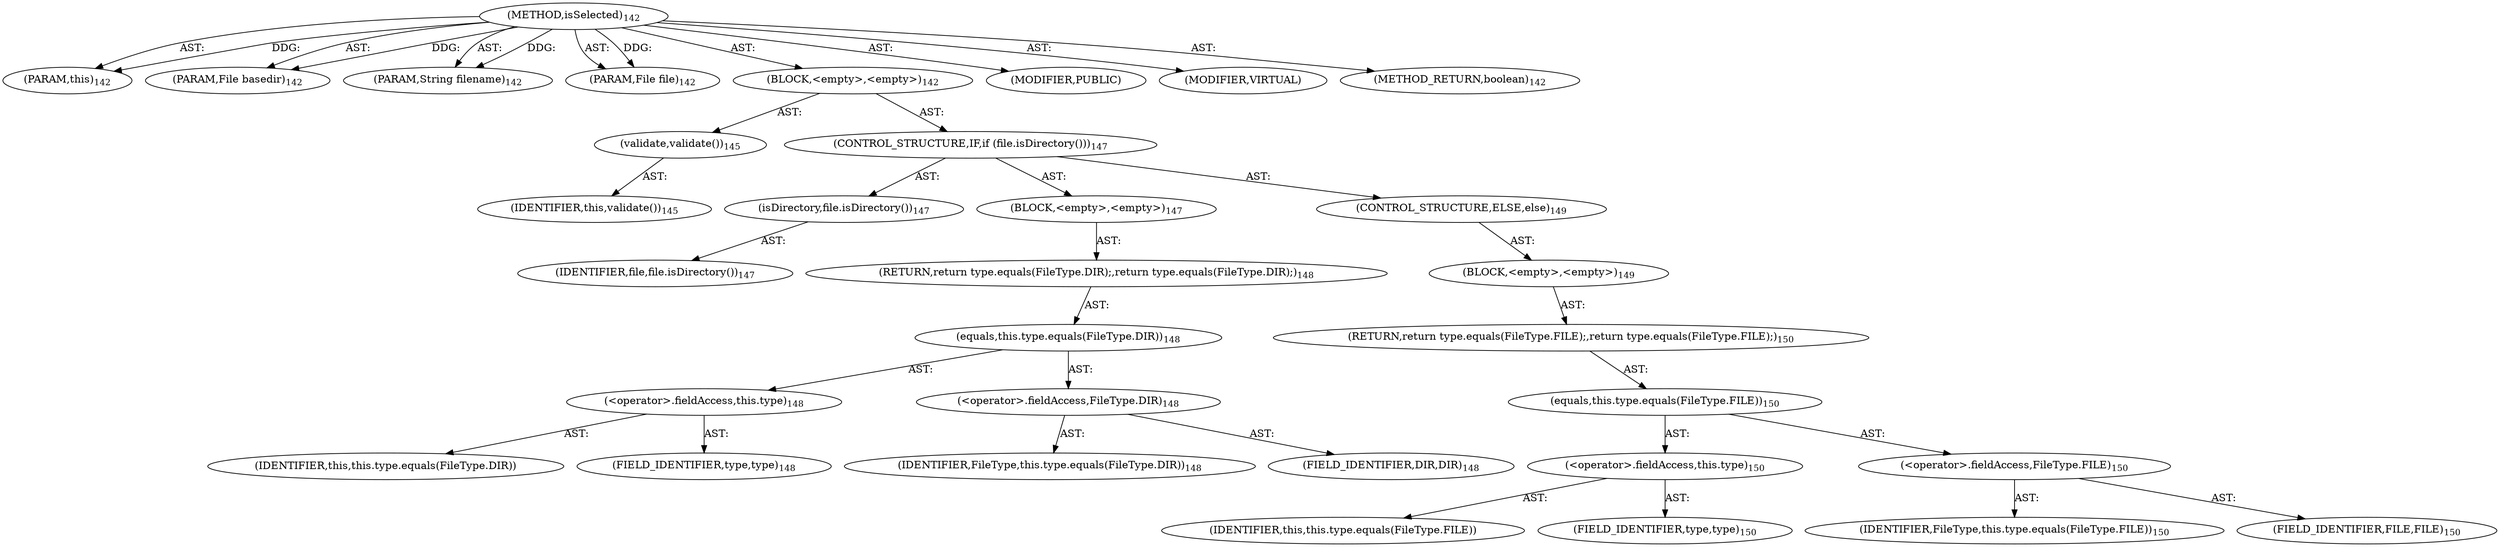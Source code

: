 digraph "isSelected" {  
"111669149701" [label = <(METHOD,isSelected)<SUB>142</SUB>> ]
"115964116995" [label = <(PARAM,this)<SUB>142</SUB>> ]
"115964117000" [label = <(PARAM,File basedir)<SUB>142</SUB>> ]
"115964117001" [label = <(PARAM,String filename)<SUB>142</SUB>> ]
"115964117002" [label = <(PARAM,File file)<SUB>142</SUB>> ]
"25769803786" [label = <(BLOCK,&lt;empty&gt;,&lt;empty&gt;)<SUB>142</SUB>> ]
"30064771107" [label = <(validate,validate())<SUB>145</SUB>> ]
"68719476740" [label = <(IDENTIFIER,this,validate())<SUB>145</SUB>> ]
"47244640261" [label = <(CONTROL_STRUCTURE,IF,if (file.isDirectory()))<SUB>147</SUB>> ]
"30064771108" [label = <(isDirectory,file.isDirectory())<SUB>147</SUB>> ]
"68719476768" [label = <(IDENTIFIER,file,file.isDirectory())<SUB>147</SUB>> ]
"25769803787" [label = <(BLOCK,&lt;empty&gt;,&lt;empty&gt;)<SUB>147</SUB>> ]
"146028888065" [label = <(RETURN,return type.equals(FileType.DIR);,return type.equals(FileType.DIR);)<SUB>148</SUB>> ]
"30064771109" [label = <(equals,this.type.equals(FileType.DIR))<SUB>148</SUB>> ]
"30064771110" [label = <(&lt;operator&gt;.fieldAccess,this.type)<SUB>148</SUB>> ]
"68719476769" [label = <(IDENTIFIER,this,this.type.equals(FileType.DIR))> ]
"55834574854" [label = <(FIELD_IDENTIFIER,type,type)<SUB>148</SUB>> ]
"30064771111" [label = <(&lt;operator&gt;.fieldAccess,FileType.DIR)<SUB>148</SUB>> ]
"68719476770" [label = <(IDENTIFIER,FileType,this.type.equals(FileType.DIR))<SUB>148</SUB>> ]
"55834574855" [label = <(FIELD_IDENTIFIER,DIR,DIR)<SUB>148</SUB>> ]
"47244640262" [label = <(CONTROL_STRUCTURE,ELSE,else)<SUB>149</SUB>> ]
"25769803788" [label = <(BLOCK,&lt;empty&gt;,&lt;empty&gt;)<SUB>149</SUB>> ]
"146028888066" [label = <(RETURN,return type.equals(FileType.FILE);,return type.equals(FileType.FILE);)<SUB>150</SUB>> ]
"30064771112" [label = <(equals,this.type.equals(FileType.FILE))<SUB>150</SUB>> ]
"30064771113" [label = <(&lt;operator&gt;.fieldAccess,this.type)<SUB>150</SUB>> ]
"68719476771" [label = <(IDENTIFIER,this,this.type.equals(FileType.FILE))> ]
"55834574856" [label = <(FIELD_IDENTIFIER,type,type)<SUB>150</SUB>> ]
"30064771114" [label = <(&lt;operator&gt;.fieldAccess,FileType.FILE)<SUB>150</SUB>> ]
"68719476772" [label = <(IDENTIFIER,FileType,this.type.equals(FileType.FILE))<SUB>150</SUB>> ]
"55834574857" [label = <(FIELD_IDENTIFIER,FILE,FILE)<SUB>150</SUB>> ]
"133143986189" [label = <(MODIFIER,PUBLIC)> ]
"133143986190" [label = <(MODIFIER,VIRTUAL)> ]
"128849018885" [label = <(METHOD_RETURN,boolean)<SUB>142</SUB>> ]
  "111669149701" -> "115964116995"  [ label = "AST: "] 
  "111669149701" -> "115964117000"  [ label = "AST: "] 
  "111669149701" -> "115964117001"  [ label = "AST: "] 
  "111669149701" -> "115964117002"  [ label = "AST: "] 
  "111669149701" -> "25769803786"  [ label = "AST: "] 
  "111669149701" -> "133143986189"  [ label = "AST: "] 
  "111669149701" -> "133143986190"  [ label = "AST: "] 
  "111669149701" -> "128849018885"  [ label = "AST: "] 
  "25769803786" -> "30064771107"  [ label = "AST: "] 
  "25769803786" -> "47244640261"  [ label = "AST: "] 
  "30064771107" -> "68719476740"  [ label = "AST: "] 
  "47244640261" -> "30064771108"  [ label = "AST: "] 
  "47244640261" -> "25769803787"  [ label = "AST: "] 
  "47244640261" -> "47244640262"  [ label = "AST: "] 
  "30064771108" -> "68719476768"  [ label = "AST: "] 
  "25769803787" -> "146028888065"  [ label = "AST: "] 
  "146028888065" -> "30064771109"  [ label = "AST: "] 
  "30064771109" -> "30064771110"  [ label = "AST: "] 
  "30064771109" -> "30064771111"  [ label = "AST: "] 
  "30064771110" -> "68719476769"  [ label = "AST: "] 
  "30064771110" -> "55834574854"  [ label = "AST: "] 
  "30064771111" -> "68719476770"  [ label = "AST: "] 
  "30064771111" -> "55834574855"  [ label = "AST: "] 
  "47244640262" -> "25769803788"  [ label = "AST: "] 
  "25769803788" -> "146028888066"  [ label = "AST: "] 
  "146028888066" -> "30064771112"  [ label = "AST: "] 
  "30064771112" -> "30064771113"  [ label = "AST: "] 
  "30064771112" -> "30064771114"  [ label = "AST: "] 
  "30064771113" -> "68719476771"  [ label = "AST: "] 
  "30064771113" -> "55834574856"  [ label = "AST: "] 
  "30064771114" -> "68719476772"  [ label = "AST: "] 
  "30064771114" -> "55834574857"  [ label = "AST: "] 
  "111669149701" -> "115964116995"  [ label = "DDG: "] 
  "111669149701" -> "115964117000"  [ label = "DDG: "] 
  "111669149701" -> "115964117001"  [ label = "DDG: "] 
  "111669149701" -> "115964117002"  [ label = "DDG: "] 
}
